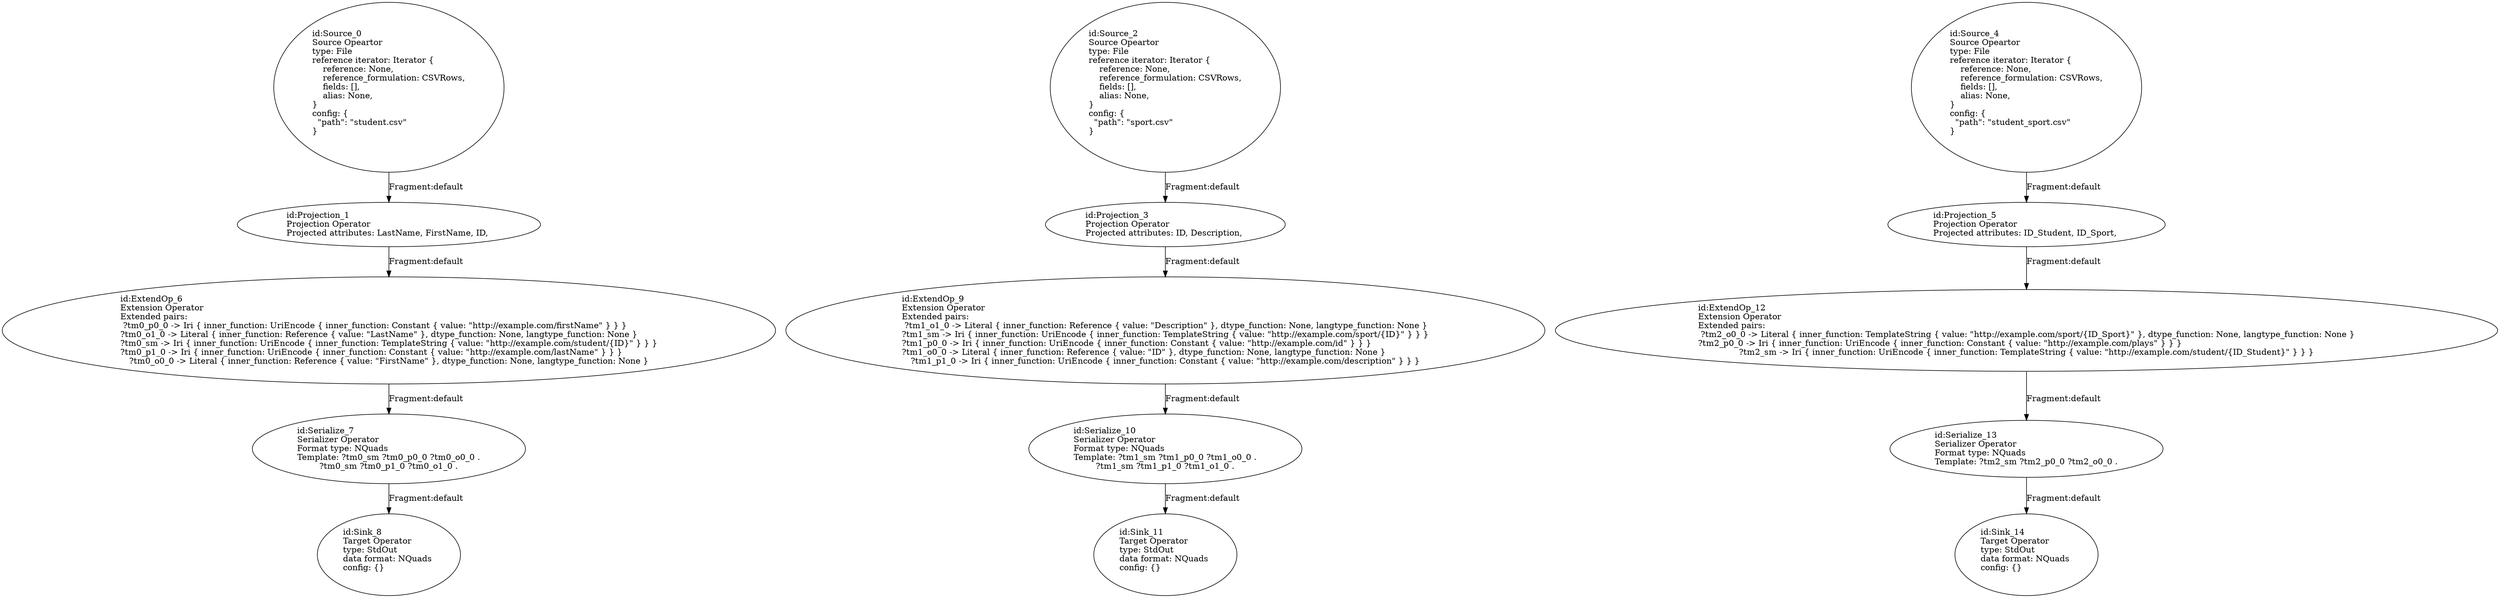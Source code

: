 digraph {
    0 [ label = "id:Source_0 \lSource Opeartor\ltype: File \lreference iterator: Iterator {\l    reference: None,\l    reference_formulation: CSVRows,\l    fields: [],\l    alias: None,\l} \lconfig: {\l  \"path\": \"student.csv\"\l}\l             " ]
    1 [ label = "id:Projection_1 \lProjection Operator\lProjected attributes: LastName, FirstName, ID, " ]
    2 [ label = "id:Source_2 \lSource Opeartor\ltype: File \lreference iterator: Iterator {\l    reference: None,\l    reference_formulation: CSVRows,\l    fields: [],\l    alias: None,\l} \lconfig: {\l  \"path\": \"sport.csv\"\l}\l             " ]
    3 [ label = "id:Projection_3 \lProjection Operator\lProjected attributes: ID, Description, " ]
    4 [ label = "id:Source_4 \lSource Opeartor\ltype: File \lreference iterator: Iterator {\l    reference: None,\l    reference_formulation: CSVRows,\l    fields: [],\l    alias: None,\l} \lconfig: {\l  \"path\": \"student_sport.csv\"\l}\l             " ]
    5 [ label = "id:Projection_5 \lProjection Operator\lProjected attributes: ID_Student, ID_Sport, " ]
    6 [ label = "id:ExtendOp_6 \lExtension Operator\lExtended pairs: \l ?tm0_p0_0 -> Iri { inner_function: UriEncode { inner_function: Constant { value: \"http://example.com/firstName\" } } }\l?tm0_o1_0 -> Literal { inner_function: Reference { value: \"LastName\" }, dtype_function: None, langtype_function: None }\l?tm0_sm -> Iri { inner_function: UriEncode { inner_function: TemplateString { value: \"http://example.com/student/{ID}\" } } }\l?tm0_p1_0 -> Iri { inner_function: UriEncode { inner_function: Constant { value: \"http://example.com/lastName\" } } }\l?tm0_o0_0 -> Literal { inner_function: Reference { value: \"FirstName\" }, dtype_function: None, langtype_function: None }" ]
    7 [ label = "id:Serialize_7 \lSerializer Operator\lFormat type: NQuads\lTemplate: ?tm0_sm ?tm0_p0_0 ?tm0_o0_0 .\l?tm0_sm ?tm0_p1_0 ?tm0_o1_0 ." ]
    8 [ label = "id:Sink_8 \lTarget Operator\ltype: StdOut \ldata format: NQuads \lconfig: {}\l             " ]
    9 [ label = "id:ExtendOp_9 \lExtension Operator\lExtended pairs: \l ?tm1_o1_0 -> Literal { inner_function: Reference { value: \"Description\" }, dtype_function: None, langtype_function: None }\l?tm1_sm -> Iri { inner_function: UriEncode { inner_function: TemplateString { value: \"http://example.com/sport/{ID}\" } } }\l?tm1_p0_0 -> Iri { inner_function: UriEncode { inner_function: Constant { value: \"http://example.com/id\" } } }\l?tm1_o0_0 -> Literal { inner_function: Reference { value: \"ID\" }, dtype_function: None, langtype_function: None }\l?tm1_p1_0 -> Iri { inner_function: UriEncode { inner_function: Constant { value: \"http://example.com/description\" } } }" ]
    10 [ label = "id:Serialize_10 \lSerializer Operator\lFormat type: NQuads\lTemplate: ?tm1_sm ?tm1_p0_0 ?tm1_o0_0 .\l?tm1_sm ?tm1_p1_0 ?tm1_o1_0 ." ]
    11 [ label = "id:Sink_11 \lTarget Operator\ltype: StdOut \ldata format: NQuads \lconfig: {}\l             " ]
    12 [ label = "id:ExtendOp_12 \lExtension Operator\lExtended pairs: \l ?tm2_o0_0 -> Literal { inner_function: TemplateString { value: \"http://example.com/sport/{ID_Sport}\" }, dtype_function: None, langtype_function: None }\l?tm2_p0_0 -> Iri { inner_function: UriEncode { inner_function: Constant { value: \"http://example.com/plays\" } } }\l?tm2_sm -> Iri { inner_function: UriEncode { inner_function: TemplateString { value: \"http://example.com/student/{ID_Student}\" } } }" ]
    13 [ label = "id:Serialize_13 \lSerializer Operator\lFormat type: NQuads\lTemplate: ?tm2_sm ?tm2_p0_0 ?tm2_o0_0 ." ]
    14 [ label = "id:Sink_14 \lTarget Operator\ltype: StdOut \ldata format: NQuads \lconfig: {}\l             " ]
    0 -> 1 [ label = "Fragment:default" ]
    2 -> 3 [ label = "Fragment:default" ]
    4 -> 5 [ label = "Fragment:default" ]
    1 -> 6 [ label = "Fragment:default" ]
    6 -> 7 [ label = "Fragment:default" ]
    7 -> 8 [ label = "Fragment:default" ]
    3 -> 9 [ label = "Fragment:default" ]
    9 -> 10 [ label = "Fragment:default" ]
    10 -> 11 [ label = "Fragment:default" ]
    5 -> 12 [ label = "Fragment:default" ]
    12 -> 13 [ label = "Fragment:default" ]
    13 -> 14 [ label = "Fragment:default" ]
}
